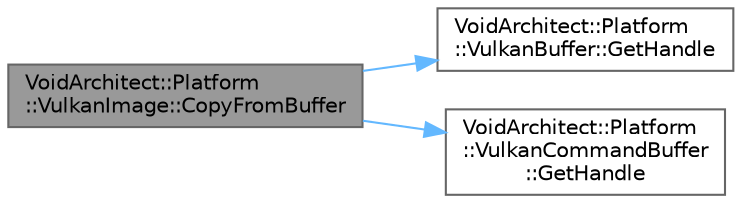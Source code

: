 digraph "VoidArchitect::Platform::VulkanImage::CopyFromBuffer"
{
 // LATEX_PDF_SIZE
  bgcolor="transparent";
  edge [fontname=Helvetica,fontsize=10,labelfontname=Helvetica,labelfontsize=10];
  node [fontname=Helvetica,fontsize=10,shape=box,height=0.2,width=0.4];
  rankdir="LR";
  Node1 [id="Node000001",label="VoidArchitect::Platform\l::VulkanImage::CopyFromBuffer",height=0.2,width=0.4,color="gray40", fillcolor="grey60", style="filled", fontcolor="black",tooltip=" "];
  Node1 -> Node2 [id="edge3_Node000001_Node000002",color="steelblue1",style="solid",tooltip=" "];
  Node2 [id="Node000002",label="VoidArchitect::Platform\l::VulkanBuffer::GetHandle",height=0.2,width=0.4,color="grey40", fillcolor="white", style="filled",URL="$class_void_architect_1_1_platform_1_1_vulkan_buffer.html#a067406c918ae9325c5777dd9f41ee5dc",tooltip=" "];
  Node1 -> Node3 [id="edge4_Node000001_Node000003",color="steelblue1",style="solid",tooltip=" "];
  Node3 [id="Node000003",label="VoidArchitect::Platform\l::VulkanCommandBuffer\l::GetHandle",height=0.2,width=0.4,color="grey40", fillcolor="white", style="filled",URL="$class_void_architect_1_1_platform_1_1_vulkan_command_buffer.html#a4a832c47d322fdbbf388a1e1031d8e72",tooltip=" "];
}
